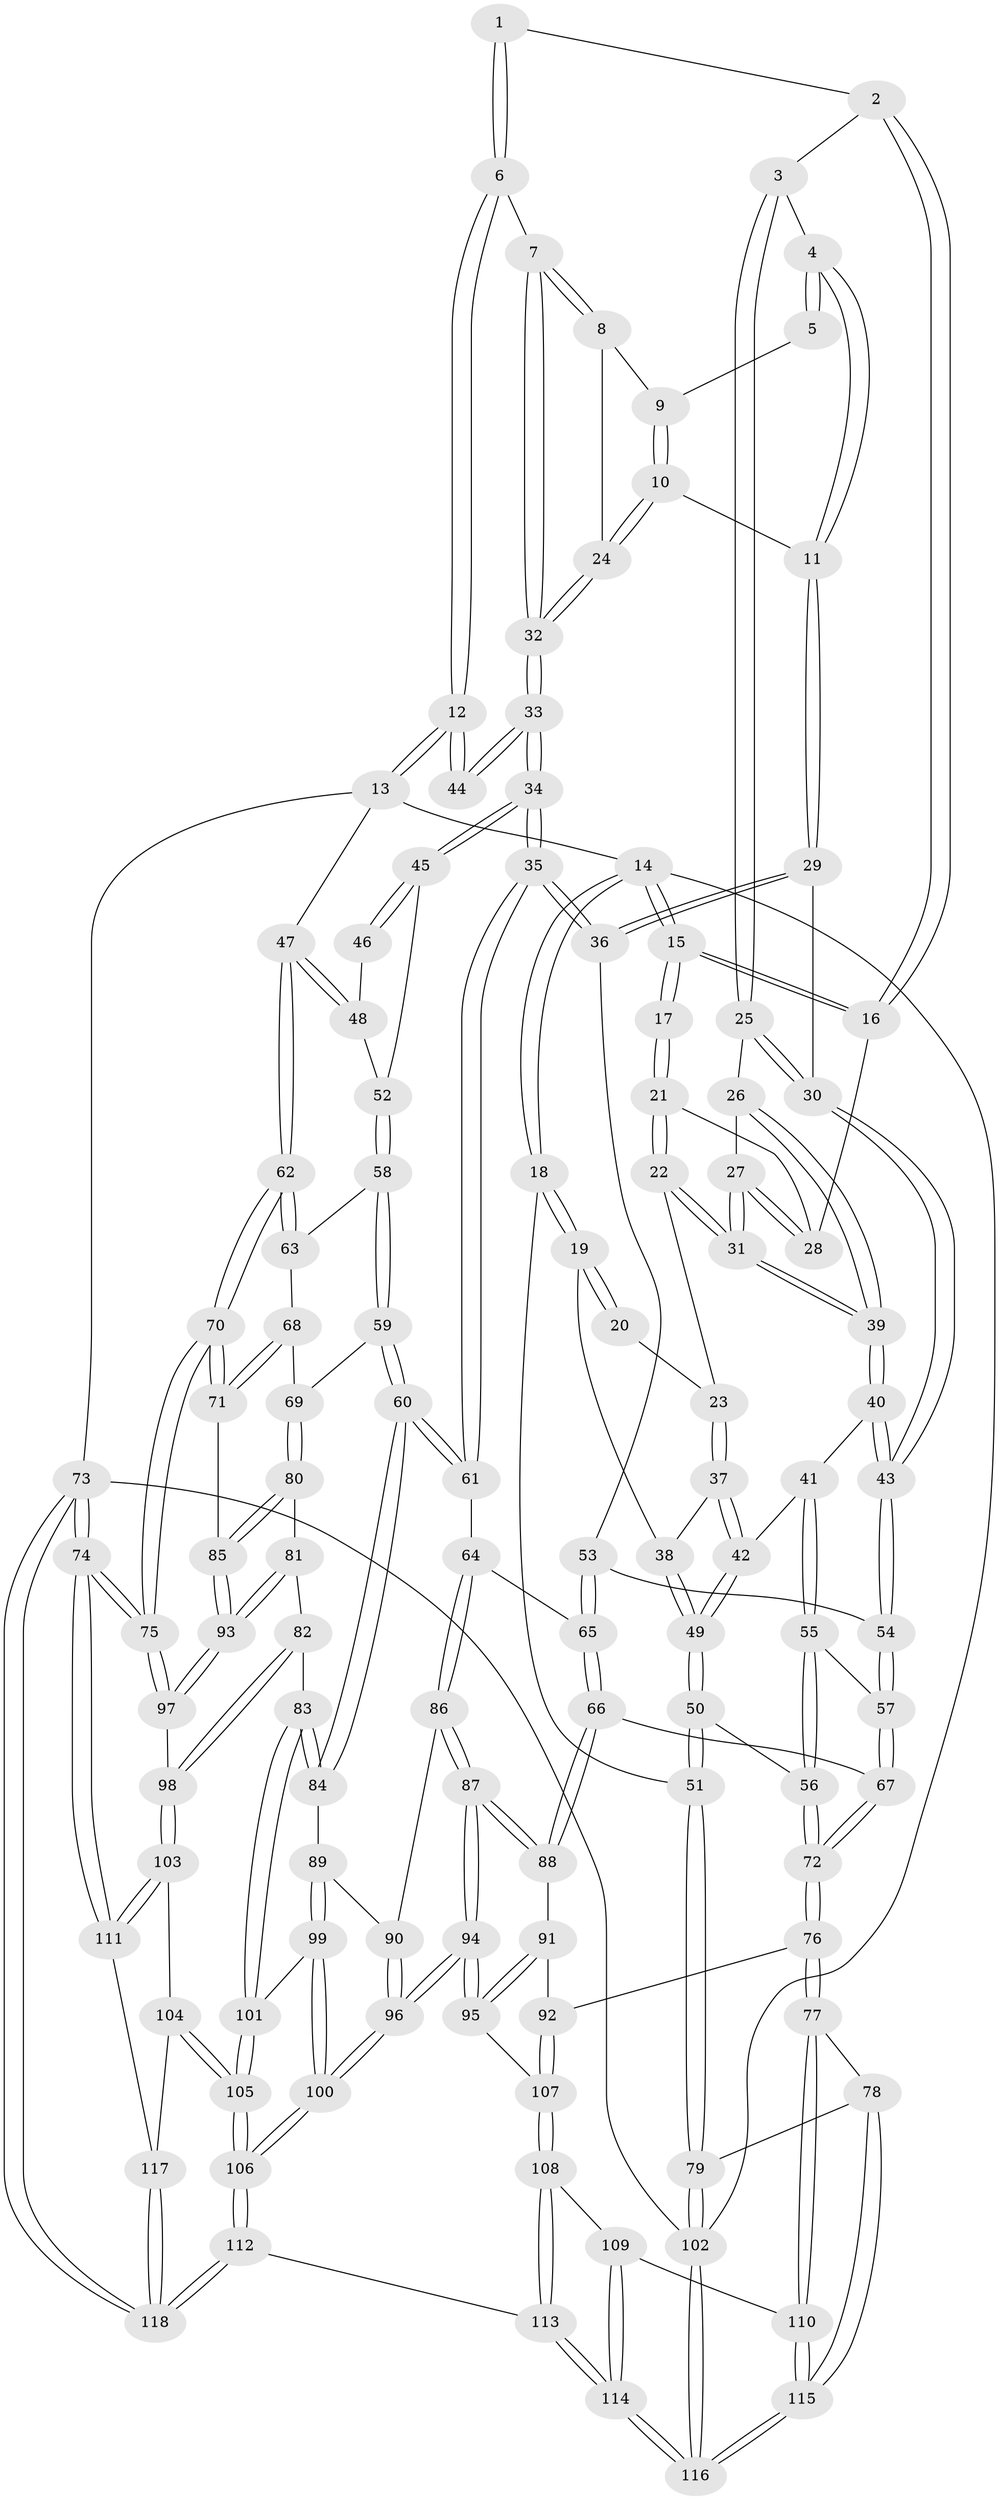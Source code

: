 // coarse degree distribution, {3: 0.1232876712328767, 4: 0.4383561643835616, 5: 0.3698630136986301, 6: 0.0684931506849315}
// Generated by graph-tools (version 1.1) at 2025/52/02/27/25 19:52:40]
// undirected, 118 vertices, 292 edges
graph export_dot {
graph [start="1"]
  node [color=gray90,style=filled];
  1 [pos="+0.7308198137384206+0"];
  2 [pos="+0.3343992043929947+0"];
  3 [pos="+0.5413410948782461+0.08014555287979383"];
  4 [pos="+0.5454513654477565+0.08203473892097013"];
  5 [pos="+0.6284755869627643+0.010317212231525213"];
  6 [pos="+1+0"];
  7 [pos="+0.8557072009752233+0"];
  8 [pos="+0.6665361397354134+0.1017473846409842"];
  9 [pos="+0.6290456330978341+0.05116496481842232"];
  10 [pos="+0.6099231726638136+0.11149496661798702"];
  11 [pos="+0.5653676841833736+0.11381148668848806"];
  12 [pos="+1+0"];
  13 [pos="+1+0"];
  14 [pos="+0+0"];
  15 [pos="+0+0"];
  16 [pos="+0.3102111918700925+0"];
  17 [pos="+0.05405959335599477+0.07380819070326548"];
  18 [pos="+0+0.19089451184368347"];
  19 [pos="+0+0.18804747052409698"];
  20 [pos="+0.05348087844266054+0.0863347350405702"];
  21 [pos="+0.22623412912902044+0"];
  22 [pos="+0.1830692338560312+0.10299115534203891"];
  23 [pos="+0.12477619702100581+0.15020134317799386"];
  24 [pos="+0.6471183541105296+0.13710808045587475"];
  25 [pos="+0.42664976190924003+0.15145431869072637"];
  26 [pos="+0.40848998566666844+0.13773866129679652"];
  27 [pos="+0.34122381568243815+0"];
  28 [pos="+0.3041774735025695+0"];
  29 [pos="+0.5222449865691033+0.26586105418552747"];
  30 [pos="+0.5101535799204323+0.2612218721569799"];
  31 [pos="+0.2617383662410419+0.23045603178025514"];
  32 [pos="+0.6822721033963092+0.23335330498793408"];
  33 [pos="+0.6776502614214333+0.26025043032460377"];
  34 [pos="+0.6707283242590383+0.2838988438252074"];
  35 [pos="+0.6290466887101797+0.3162889942379442"];
  36 [pos="+0.5222636809454899+0.26587618468035706"];
  37 [pos="+0.10783959606310548+0.1843076684679406"];
  38 [pos="+0.01737460099953005+0.20673561544298155"];
  39 [pos="+0.2698409289602619+0.2617361957178653"];
  40 [pos="+0.2636891522045958+0.2918303867072818"];
  41 [pos="+0.20906771067339466+0.30066313396540956"];
  42 [pos="+0.18559193958269352+0.2966768264008169"];
  43 [pos="+0.30849347543986755+0.33115996900435746"];
  44 [pos="+0.9449703642517111+0.11062512039188707"];
  45 [pos="+0.8017015881035354+0.29749818790681265"];
  46 [pos="+0.9045796865466614+0.17774304521968112"];
  47 [pos="+1+0.3184801654351841"];
  48 [pos="+0.9088181025102482+0.3172615983851577"];
  49 [pos="+0.08321523516280674+0.3413430704502246"];
  50 [pos="+0+0.4680803477242303"];
  51 [pos="+0+0.5017645942050653"];
  52 [pos="+0.849740664041883+0.3473202006395458"];
  53 [pos="+0.4340826125017703+0.41594449688963736"];
  54 [pos="+0.320893801079191+0.3872903154529068"];
  55 [pos="+0.17149597937602432+0.45177934752501436"];
  56 [pos="+0.09177561116749126+0.4983010740070117"];
  57 [pos="+0.30302677672926576+0.4650755855018175"];
  58 [pos="+0.8588754894569242+0.38682436019767436"];
  59 [pos="+0.7578556348254393+0.5161254624918058"];
  60 [pos="+0.6860049354515388+0.5196336902710706"];
  61 [pos="+0.6379472172964151+0.49036755297417545"];
  62 [pos="+1+0.3936313917087094"];
  63 [pos="+0.9720100499353744+0.43655453323854115"];
  64 [pos="+0.5556404788681183+0.5302615366489889"];
  65 [pos="+0.5141576752689704+0.5346058464658799"];
  66 [pos="+0.43366576756905817+0.5745539702948236"];
  67 [pos="+0.30842058602654504+0.4879029376165116"];
  68 [pos="+0.9158413119155836+0.4978245841936403"];
  69 [pos="+0.8457273291412786+0.55495773744533"];
  70 [pos="+1+0.6353882594356378"];
  71 [pos="+1+0.635905251468348"];
  72 [pos="+0.19859582537499623+0.6140266291791275"];
  73 [pos="+1+1"];
  74 [pos="+1+0.991103228521169"];
  75 [pos="+1+0.7355171804405511"];
  76 [pos="+0.20575898902681658+0.6705765794655881"];
  77 [pos="+0.03832875570415829+0.7514056492202502"];
  78 [pos="+0+0.7468488261088416"];
  79 [pos="+0+0.7259547652270588"];
  80 [pos="+0.8684242926074534+0.5883642277090846"];
  81 [pos="+0.8225111911022991+0.6851139052040098"];
  82 [pos="+0.8066047991073603+0.6946371675965304"];
  83 [pos="+0.7387571215708786+0.7122943859347555"];
  84 [pos="+0.7038549321124058+0.6535900508664967"];
  85 [pos="+0.9631307733688761+0.6407924205007541"];
  86 [pos="+0.5613863375618922+0.6830237105550541"];
  87 [pos="+0.49850689945358173+0.7112114870175125"];
  88 [pos="+0.41160168685332554+0.6264743997623918"];
  89 [pos="+0.6160541293308427+0.7092114552281309"];
  90 [pos="+0.5668430680407951+0.6899905440694705"];
  91 [pos="+0.4084850801049691+0.629893949913445"];
  92 [pos="+0.28654191999195905+0.7227795795176233"];
  93 [pos="+0.9035910812563513+0.7253974893916751"];
  94 [pos="+0.4915900111946725+0.8291565280356222"];
  95 [pos="+0.47191518047699+0.8211291114833055"];
  96 [pos="+0.5385070877511999+0.871809910184764"];
  97 [pos="+0.8951925307608811+0.7953777140293526"];
  98 [pos="+0.884830093026606+0.8081875102549446"];
  99 [pos="+0.6204837837112905+0.7621583064742595"];
  100 [pos="+0.5595991926234343+0.8992112648853642"];
  101 [pos="+0.737736774285866+0.7256393867311592"];
  102 [pos="+0+1"];
  103 [pos="+0.8739367466209038+0.8273454511744626"];
  104 [pos="+0.8252158237924365+0.8706655015207111"];
  105 [pos="+0.7666987605341753+0.8958683422911875"];
  106 [pos="+0.6326525105985621+1"];
  107 [pos="+0.3033764443968257+0.7888196605843475"];
  108 [pos="+0.2930958546281809+0.8166208426961018"];
  109 [pos="+0.273868428835818+0.8429248130154176"];
  110 [pos="+0.17236838391536008+0.8983842668181277"];
  111 [pos="+1+0.9539229752735439"];
  112 [pos="+0.6259420889724023+1"];
  113 [pos="+0.5718890061370785+1"];
  114 [pos="+0.37328709207360516+1"];
  115 [pos="+0.13841586826095922+0.9982977244263818"];
  116 [pos="+0.09507097035201814+1"];
  117 [pos="+0.9661841927419216+0.939884887651577"];
  118 [pos="+0.7109668954004335+1"];
  1 -- 2;
  1 -- 6;
  1 -- 6;
  2 -- 3;
  2 -- 16;
  2 -- 16;
  3 -- 4;
  3 -- 25;
  3 -- 25;
  4 -- 5;
  4 -- 5;
  4 -- 11;
  4 -- 11;
  5 -- 9;
  6 -- 7;
  6 -- 12;
  6 -- 12;
  7 -- 8;
  7 -- 8;
  7 -- 32;
  7 -- 32;
  8 -- 9;
  8 -- 24;
  9 -- 10;
  9 -- 10;
  10 -- 11;
  10 -- 24;
  10 -- 24;
  11 -- 29;
  11 -- 29;
  12 -- 13;
  12 -- 13;
  12 -- 44;
  12 -- 44;
  13 -- 14;
  13 -- 47;
  13 -- 73;
  14 -- 15;
  14 -- 15;
  14 -- 18;
  14 -- 18;
  14 -- 102;
  15 -- 16;
  15 -- 16;
  15 -- 17;
  15 -- 17;
  16 -- 28;
  17 -- 21;
  17 -- 21;
  18 -- 19;
  18 -- 19;
  18 -- 51;
  19 -- 20;
  19 -- 20;
  19 -- 38;
  20 -- 23;
  21 -- 22;
  21 -- 22;
  21 -- 28;
  22 -- 23;
  22 -- 31;
  22 -- 31;
  23 -- 37;
  23 -- 37;
  24 -- 32;
  24 -- 32;
  25 -- 26;
  25 -- 30;
  25 -- 30;
  26 -- 27;
  26 -- 39;
  26 -- 39;
  27 -- 28;
  27 -- 28;
  27 -- 31;
  27 -- 31;
  29 -- 30;
  29 -- 36;
  29 -- 36;
  30 -- 43;
  30 -- 43;
  31 -- 39;
  31 -- 39;
  32 -- 33;
  32 -- 33;
  33 -- 34;
  33 -- 34;
  33 -- 44;
  33 -- 44;
  34 -- 35;
  34 -- 35;
  34 -- 45;
  34 -- 45;
  35 -- 36;
  35 -- 36;
  35 -- 61;
  35 -- 61;
  36 -- 53;
  37 -- 38;
  37 -- 42;
  37 -- 42;
  38 -- 49;
  38 -- 49;
  39 -- 40;
  39 -- 40;
  40 -- 41;
  40 -- 43;
  40 -- 43;
  41 -- 42;
  41 -- 55;
  41 -- 55;
  42 -- 49;
  42 -- 49;
  43 -- 54;
  43 -- 54;
  45 -- 46;
  45 -- 46;
  45 -- 52;
  46 -- 48;
  47 -- 48;
  47 -- 48;
  47 -- 62;
  47 -- 62;
  48 -- 52;
  49 -- 50;
  49 -- 50;
  50 -- 51;
  50 -- 51;
  50 -- 56;
  51 -- 79;
  51 -- 79;
  52 -- 58;
  52 -- 58;
  53 -- 54;
  53 -- 65;
  53 -- 65;
  54 -- 57;
  54 -- 57;
  55 -- 56;
  55 -- 56;
  55 -- 57;
  56 -- 72;
  56 -- 72;
  57 -- 67;
  57 -- 67;
  58 -- 59;
  58 -- 59;
  58 -- 63;
  59 -- 60;
  59 -- 60;
  59 -- 69;
  60 -- 61;
  60 -- 61;
  60 -- 84;
  60 -- 84;
  61 -- 64;
  62 -- 63;
  62 -- 63;
  62 -- 70;
  62 -- 70;
  63 -- 68;
  64 -- 65;
  64 -- 86;
  64 -- 86;
  65 -- 66;
  65 -- 66;
  66 -- 67;
  66 -- 88;
  66 -- 88;
  67 -- 72;
  67 -- 72;
  68 -- 69;
  68 -- 71;
  68 -- 71;
  69 -- 80;
  69 -- 80;
  70 -- 71;
  70 -- 71;
  70 -- 75;
  70 -- 75;
  71 -- 85;
  72 -- 76;
  72 -- 76;
  73 -- 74;
  73 -- 74;
  73 -- 118;
  73 -- 118;
  73 -- 102;
  74 -- 75;
  74 -- 75;
  74 -- 111;
  74 -- 111;
  75 -- 97;
  75 -- 97;
  76 -- 77;
  76 -- 77;
  76 -- 92;
  77 -- 78;
  77 -- 110;
  77 -- 110;
  78 -- 79;
  78 -- 115;
  78 -- 115;
  79 -- 102;
  79 -- 102;
  80 -- 81;
  80 -- 85;
  80 -- 85;
  81 -- 82;
  81 -- 93;
  81 -- 93;
  82 -- 83;
  82 -- 98;
  82 -- 98;
  83 -- 84;
  83 -- 84;
  83 -- 101;
  83 -- 101;
  84 -- 89;
  85 -- 93;
  85 -- 93;
  86 -- 87;
  86 -- 87;
  86 -- 90;
  87 -- 88;
  87 -- 88;
  87 -- 94;
  87 -- 94;
  88 -- 91;
  89 -- 90;
  89 -- 99;
  89 -- 99;
  90 -- 96;
  90 -- 96;
  91 -- 92;
  91 -- 95;
  91 -- 95;
  92 -- 107;
  92 -- 107;
  93 -- 97;
  93 -- 97;
  94 -- 95;
  94 -- 95;
  94 -- 96;
  94 -- 96;
  95 -- 107;
  96 -- 100;
  96 -- 100;
  97 -- 98;
  98 -- 103;
  98 -- 103;
  99 -- 100;
  99 -- 100;
  99 -- 101;
  100 -- 106;
  100 -- 106;
  101 -- 105;
  101 -- 105;
  102 -- 116;
  102 -- 116;
  103 -- 104;
  103 -- 111;
  103 -- 111;
  104 -- 105;
  104 -- 105;
  104 -- 117;
  105 -- 106;
  105 -- 106;
  106 -- 112;
  106 -- 112;
  107 -- 108;
  107 -- 108;
  108 -- 109;
  108 -- 113;
  108 -- 113;
  109 -- 110;
  109 -- 114;
  109 -- 114;
  110 -- 115;
  110 -- 115;
  111 -- 117;
  112 -- 113;
  112 -- 118;
  112 -- 118;
  113 -- 114;
  113 -- 114;
  114 -- 116;
  114 -- 116;
  115 -- 116;
  115 -- 116;
  117 -- 118;
  117 -- 118;
}
